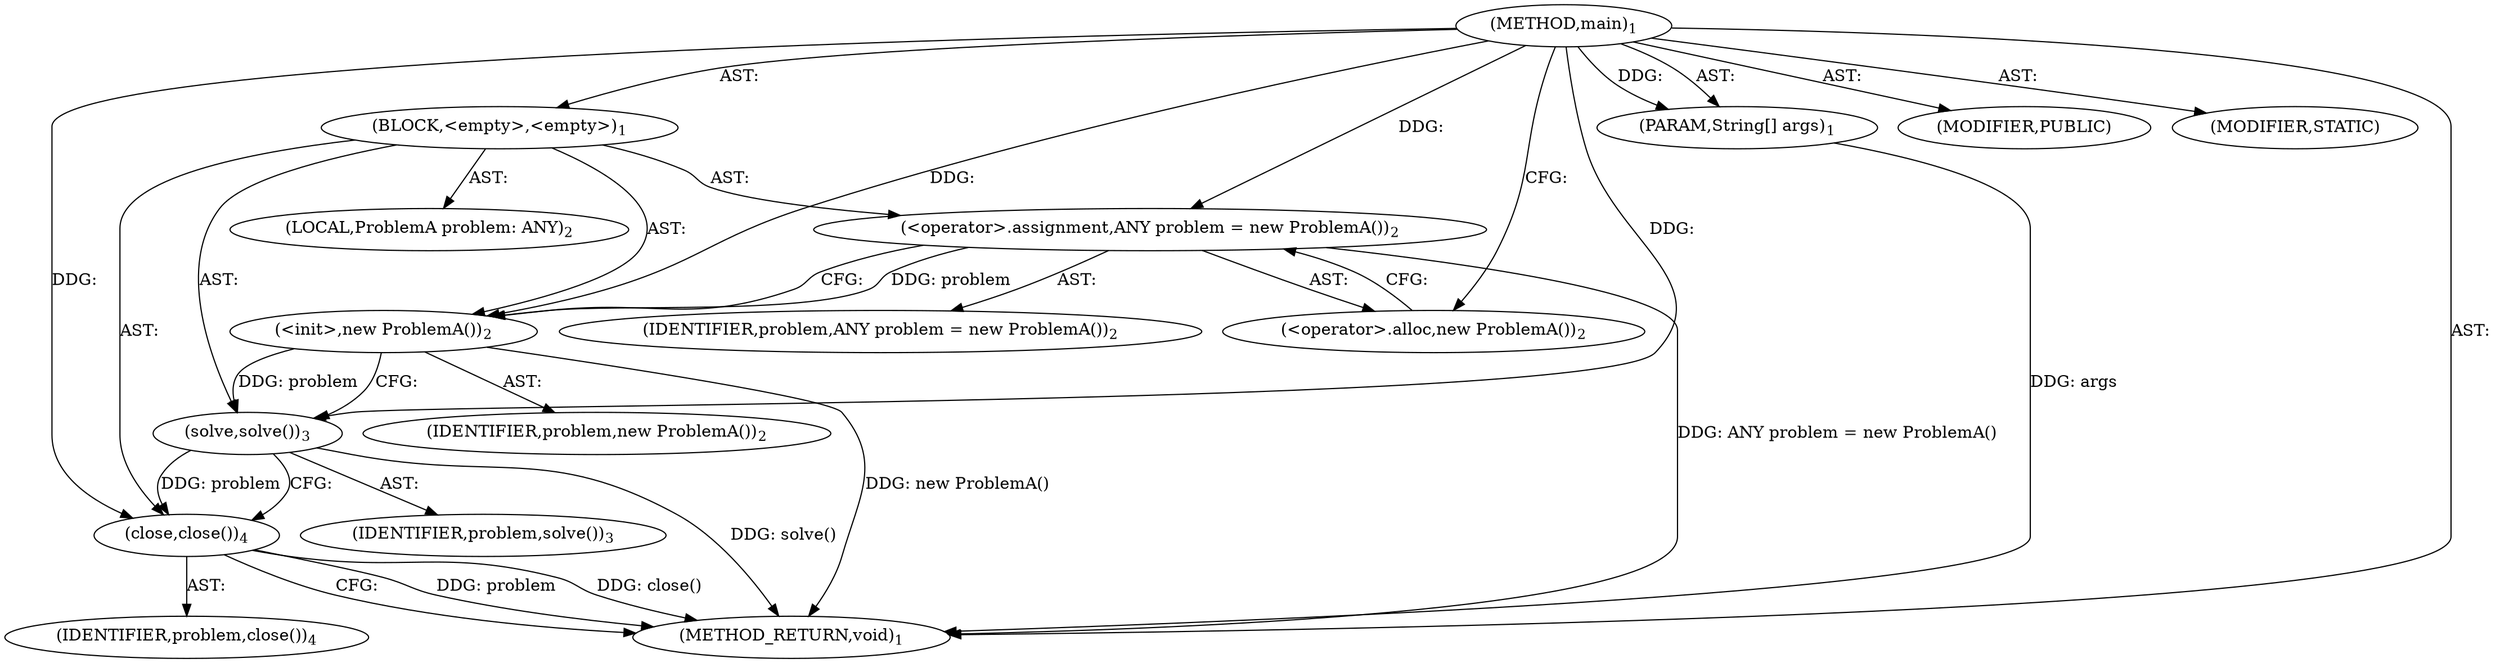 digraph "main" {  
"19" [label = <(METHOD,main)<SUB>1</SUB>> ]
"20" [label = <(PARAM,String[] args)<SUB>1</SUB>> ]
"21" [label = <(BLOCK,&lt;empty&gt;,&lt;empty&gt;)<SUB>1</SUB>> ]
"4" [label = <(LOCAL,ProblemA problem: ANY)<SUB>2</SUB>> ]
"22" [label = <(&lt;operator&gt;.assignment,ANY problem = new ProblemA())<SUB>2</SUB>> ]
"23" [label = <(IDENTIFIER,problem,ANY problem = new ProblemA())<SUB>2</SUB>> ]
"24" [label = <(&lt;operator&gt;.alloc,new ProblemA())<SUB>2</SUB>> ]
"25" [label = <(&lt;init&gt;,new ProblemA())<SUB>2</SUB>> ]
"3" [label = <(IDENTIFIER,problem,new ProblemA())<SUB>2</SUB>> ]
"26" [label = <(solve,solve())<SUB>3</SUB>> ]
"27" [label = <(IDENTIFIER,problem,solve())<SUB>3</SUB>> ]
"28" [label = <(close,close())<SUB>4</SUB>> ]
"29" [label = <(IDENTIFIER,problem,close())<SUB>4</SUB>> ]
"30" [label = <(MODIFIER,PUBLIC)> ]
"31" [label = <(MODIFIER,STATIC)> ]
"32" [label = <(METHOD_RETURN,void)<SUB>1</SUB>> ]
  "19" -> "20"  [ label = "AST: "] 
  "19" -> "21"  [ label = "AST: "] 
  "19" -> "30"  [ label = "AST: "] 
  "19" -> "31"  [ label = "AST: "] 
  "19" -> "32"  [ label = "AST: "] 
  "21" -> "4"  [ label = "AST: "] 
  "21" -> "22"  [ label = "AST: "] 
  "21" -> "25"  [ label = "AST: "] 
  "21" -> "26"  [ label = "AST: "] 
  "21" -> "28"  [ label = "AST: "] 
  "22" -> "23"  [ label = "AST: "] 
  "22" -> "24"  [ label = "AST: "] 
  "25" -> "3"  [ label = "AST: "] 
  "26" -> "27"  [ label = "AST: "] 
  "28" -> "29"  [ label = "AST: "] 
  "22" -> "25"  [ label = "CFG: "] 
  "25" -> "26"  [ label = "CFG: "] 
  "26" -> "28"  [ label = "CFG: "] 
  "28" -> "32"  [ label = "CFG: "] 
  "24" -> "22"  [ label = "CFG: "] 
  "19" -> "24"  [ label = "CFG: "] 
  "20" -> "32"  [ label = "DDG: args"] 
  "22" -> "32"  [ label = "DDG: ANY problem = new ProblemA()"] 
  "25" -> "32"  [ label = "DDG: new ProblemA()"] 
  "26" -> "32"  [ label = "DDG: solve()"] 
  "28" -> "32"  [ label = "DDG: problem"] 
  "28" -> "32"  [ label = "DDG: close()"] 
  "19" -> "20"  [ label = "DDG: "] 
  "19" -> "22"  [ label = "DDG: "] 
  "22" -> "25"  [ label = "DDG: problem"] 
  "19" -> "25"  [ label = "DDG: "] 
  "25" -> "26"  [ label = "DDG: problem"] 
  "19" -> "26"  [ label = "DDG: "] 
  "26" -> "28"  [ label = "DDG: problem"] 
  "19" -> "28"  [ label = "DDG: "] 
}

